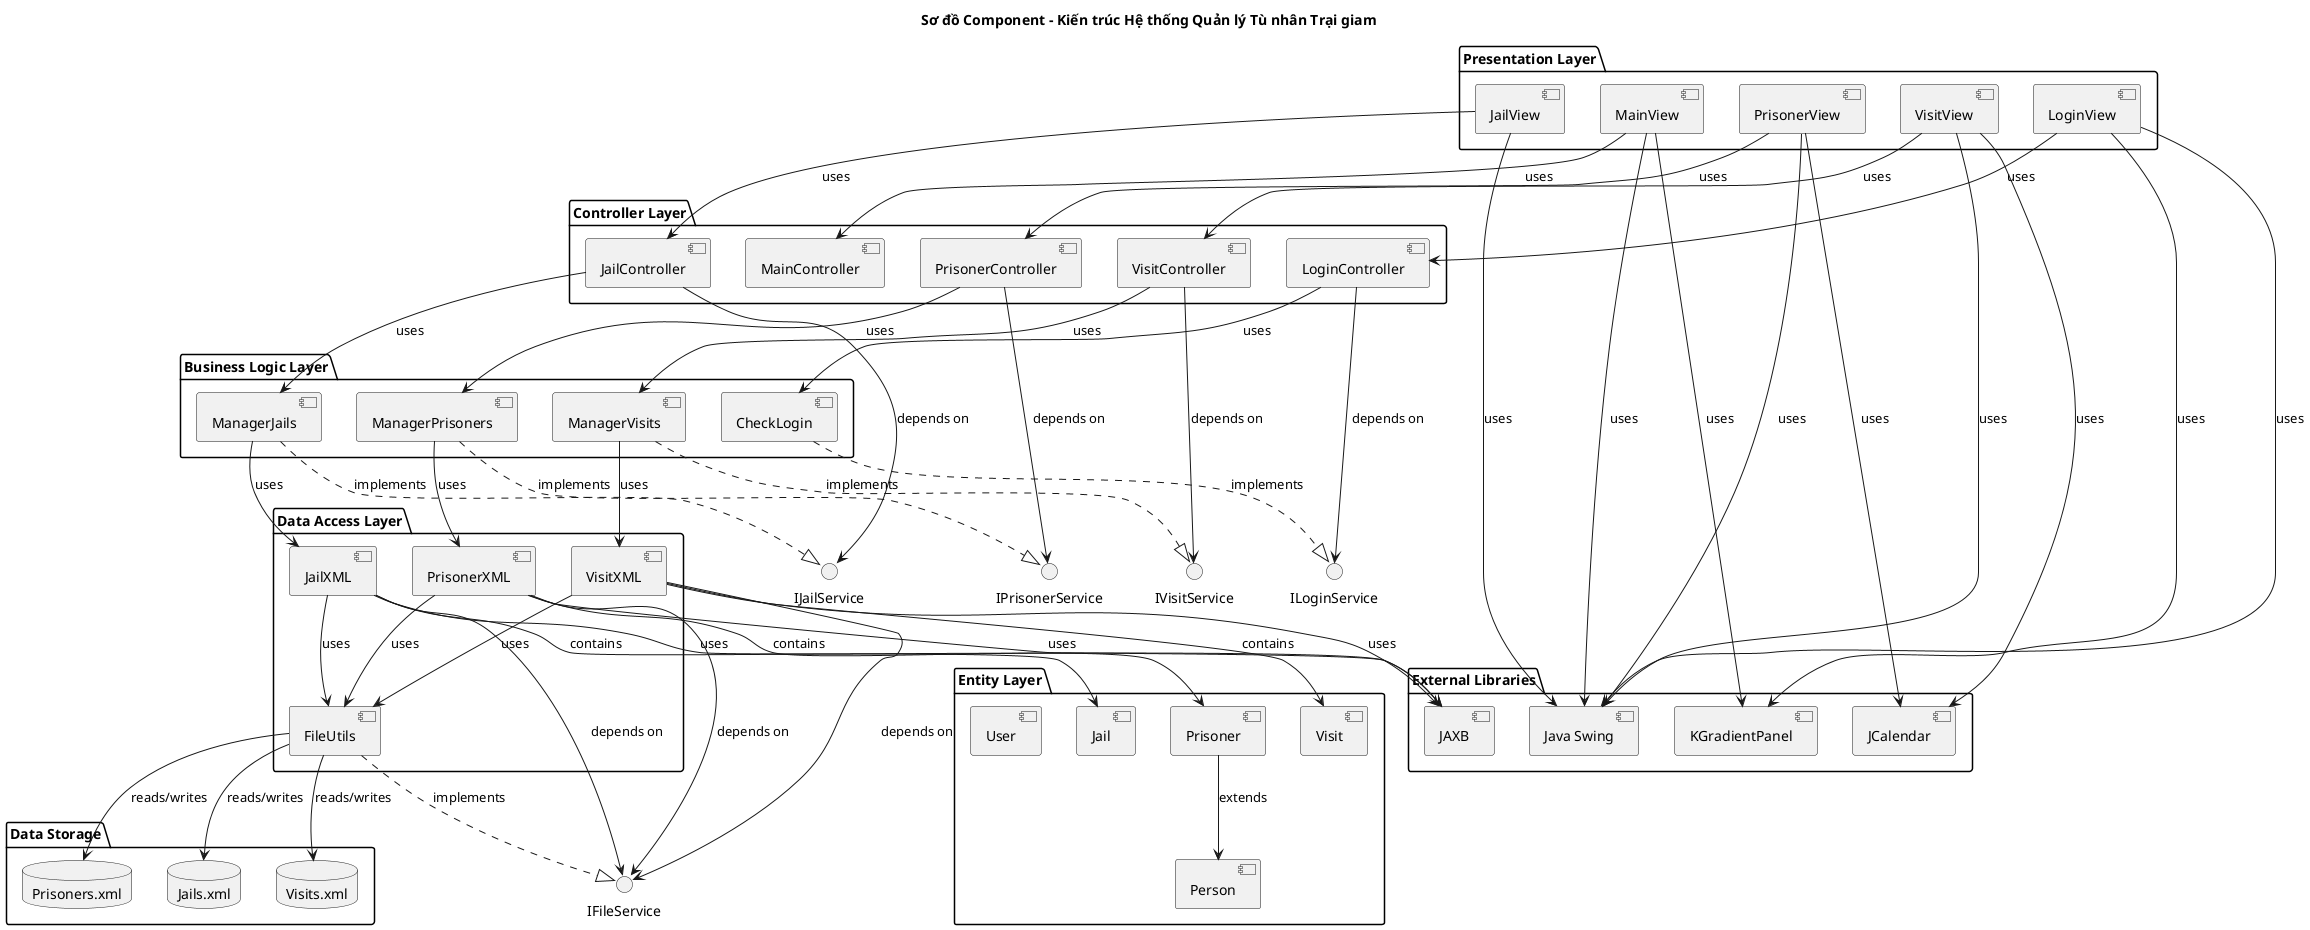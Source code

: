 @startuml "Sơ đồ Component - Kiến trúc Hệ thống"

title Sơ đồ Component - Kiến trúc Hệ thống Quản lý Tù nhân Trại giam

package "Presentation Layer" {
    [LoginView] as LV
    [MainView] as MV
    [PrisonerView] as PV
    [JailView] as JV
    [VisitView] as VV
}

package "Controller Layer" {
    [LoginController] as LC
    [MainController] as MC
    [PrisonerController] as PC
    [JailController] as JC
    [VisitController] as VC
}

package "Business Logic Layer" {
    [CheckLogin] as CL
    [ManagerPrisoners] as MP
    [ManagerJails] as MJ
    [ManagerVisits] as MVIS
}

package "Data Access Layer" {
    [FileUtils] as FU
    [PrisonerXML] as PXML
    [JailXML] as JXML
    [VisitXML] as VXML
}

package "Entity Layer" {
    [Person] as P
    [Prisoner] as PR
    [Jail] as J
    [Visit] as V
    [User] as U
}

package "External Libraries" {
    [Java Swing] as JS
    [JAXB] as JAXB
    [JCalendar] as JCAL
    [KGradientPanel] as KGP
}

package "Data Storage" {
    database "Prisoners.xml" as PDB
    database "Jails.xml" as JDB
    database "Visits.xml" as VDB
}

' Presentation Layer connections
LV --> LC : uses
MV --> MC : uses
PV --> PC : uses
JV --> JC : uses
VV --> VC : uses

' Controller Layer connections
LC --> CL : uses
PC --> MP : uses
JC --> MJ : uses
VC --> MVIS : uses

' Business Logic Layer connections
MP --> PXML : uses
MJ --> JXML : uses
MVIS --> VXML : uses

' Data Access Layer connections
PXML --> FU : uses
JXML --> FU : uses
VXML --> FU : uses

FU --> PDB : reads/writes
FU --> JDB : reads/writes
FU --> VDB : reads/writes

' Entity Layer connections
PR --> P : extends
PXML --> PR : contains
JXML --> J : contains
VXML --> V : contains

' External Library connections
LV --> JS : uses
MV --> JS : uses
PV --> JS : uses
JV --> JS : uses
VV --> JS : uses

PV --> JCAL : uses
VV --> JCAL : uses

LV --> KGP : uses
MV --> KGP : uses

PXML --> JAXB : uses
JXML --> JAXB : uses
VXML --> JAXB : uses

' Interface definitions
interface "ILoginService" as ILS
interface "IPrisonerService" as IPS
interface "IJailService" as IJS
interface "IVisitService" as IVS
interface "IFileService" as IFS

CL ..|> ILS : implements
MP ..|> IPS : implements
MJ ..|> IJS : implements
MVIS ..|> IVS : implements
FU ..|> IFS : implements

LC --> ILS : depends on
PC --> IPS : depends on
JC --> IJS : depends on
VC --> IVS : depends on

PXML --> IFS : depends on
JXML --> IFS : depends on
VXML --> IFS : depends on

@enduml 
